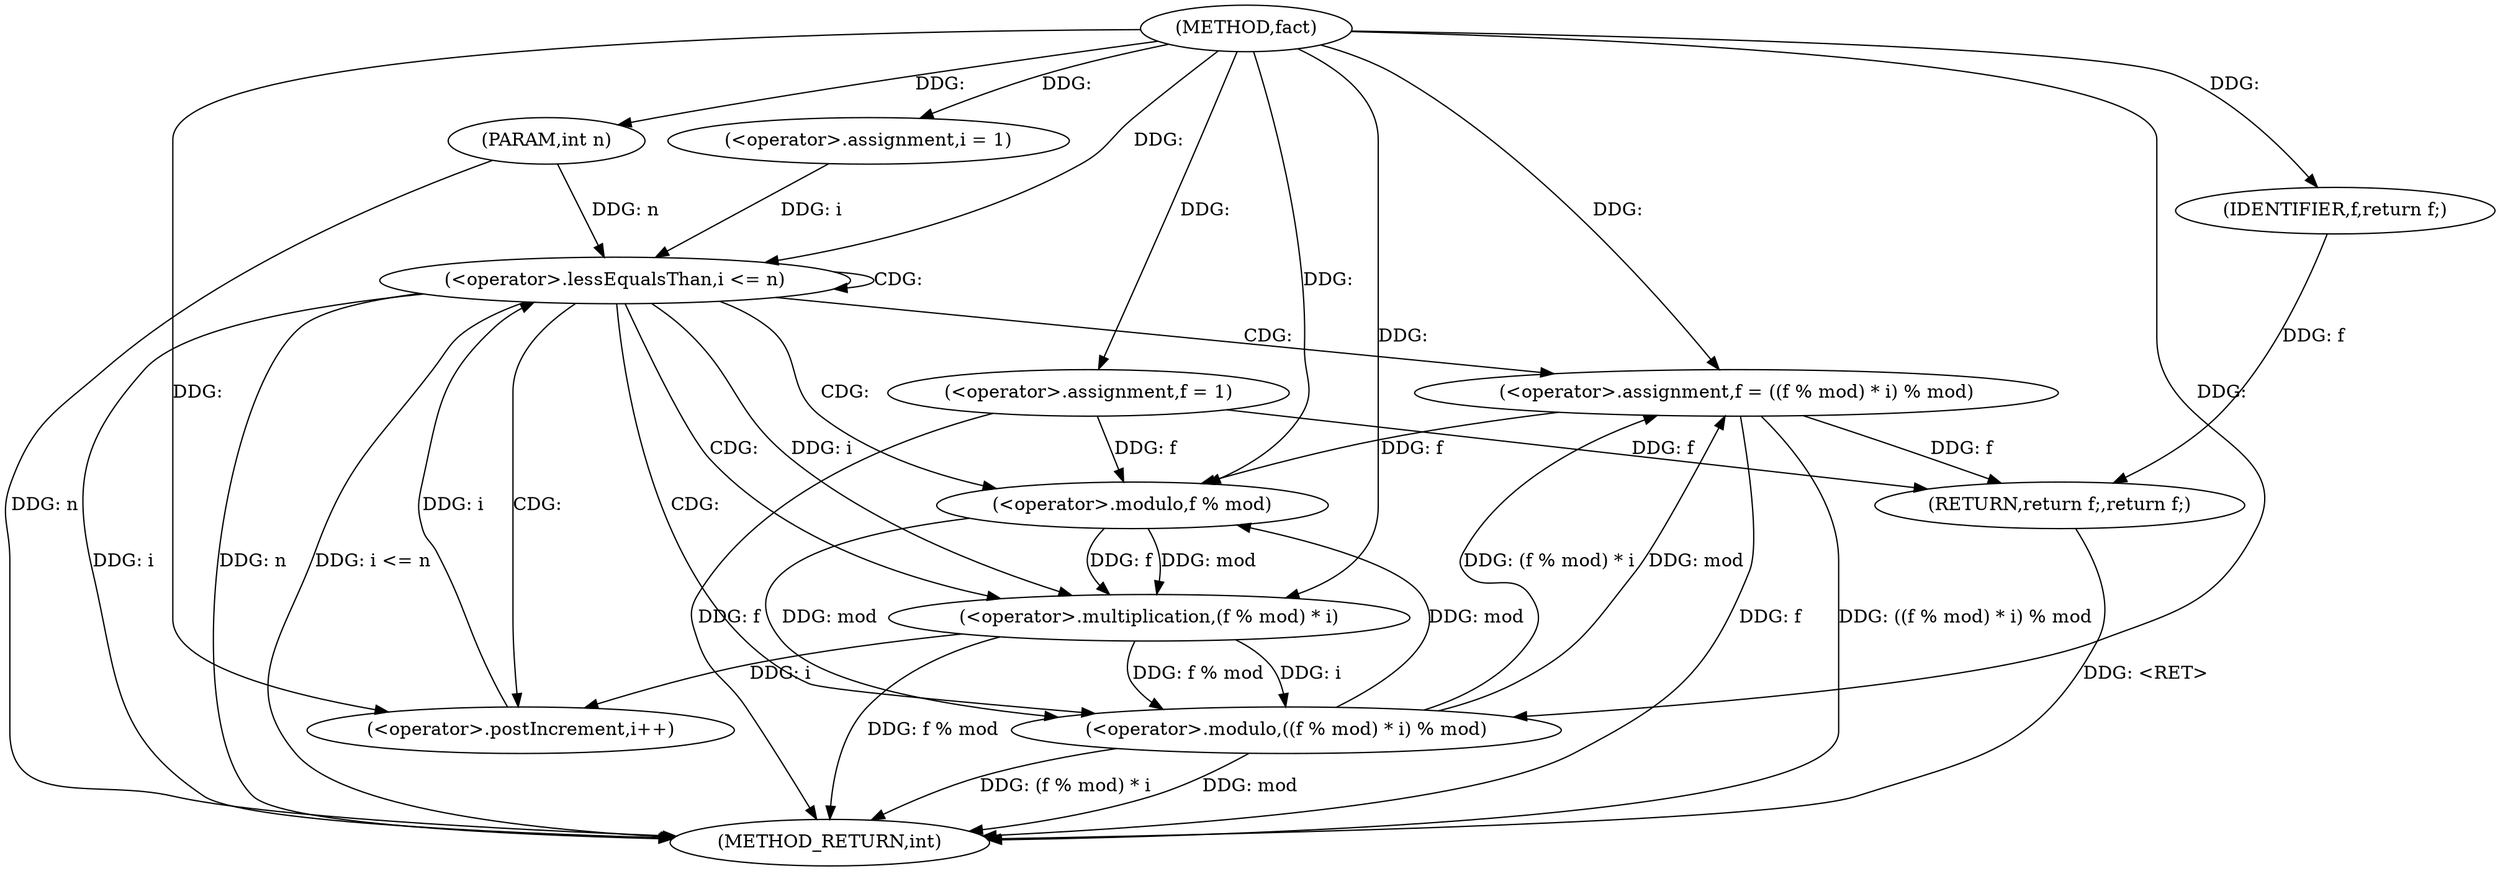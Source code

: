 digraph "fact" {  
"1000509" [label = "(METHOD,fact)" ]
"1000537" [label = "(METHOD_RETURN,int)" ]
"1000510" [label = "(PARAM,int n)" ]
"1000513" [label = "(<operator>.assignment,f = 1)" ]
"1000535" [label = "(RETURN,return f;,return f;)" ]
"1000518" [label = "(<operator>.assignment,i = 1)" ]
"1000521" [label = "(<operator>.lessEqualsThan,i <= n)" ]
"1000524" [label = "(<operator>.postIncrement,i++)" ]
"1000526" [label = "(<operator>.assignment,f = ((f % mod) * i) % mod)" ]
"1000536" [label = "(IDENTIFIER,f,return f;)" ]
"1000528" [label = "(<operator>.modulo,((f % mod) * i) % mod)" ]
"1000529" [label = "(<operator>.multiplication,(f % mod) * i)" ]
"1000530" [label = "(<operator>.modulo,f % mod)" ]
  "1000510" -> "1000537"  [ label = "DDG: n"] 
  "1000513" -> "1000537"  [ label = "DDG: f"] 
  "1000521" -> "1000537"  [ label = "DDG: i"] 
  "1000521" -> "1000537"  [ label = "DDG: n"] 
  "1000521" -> "1000537"  [ label = "DDG: i <= n"] 
  "1000526" -> "1000537"  [ label = "DDG: f"] 
  "1000529" -> "1000537"  [ label = "DDG: f % mod"] 
  "1000528" -> "1000537"  [ label = "DDG: (f % mod) * i"] 
  "1000528" -> "1000537"  [ label = "DDG: mod"] 
  "1000526" -> "1000537"  [ label = "DDG: ((f % mod) * i) % mod"] 
  "1000535" -> "1000537"  [ label = "DDG: <RET>"] 
  "1000509" -> "1000510"  [ label = "DDG: "] 
  "1000509" -> "1000513"  [ label = "DDG: "] 
  "1000536" -> "1000535"  [ label = "DDG: f"] 
  "1000513" -> "1000535"  [ label = "DDG: f"] 
  "1000526" -> "1000535"  [ label = "DDG: f"] 
  "1000509" -> "1000518"  [ label = "DDG: "] 
  "1000528" -> "1000526"  [ label = "DDG: (f % mod) * i"] 
  "1000528" -> "1000526"  [ label = "DDG: mod"] 
  "1000509" -> "1000536"  [ label = "DDG: "] 
  "1000518" -> "1000521"  [ label = "DDG: i"] 
  "1000524" -> "1000521"  [ label = "DDG: i"] 
  "1000509" -> "1000521"  [ label = "DDG: "] 
  "1000510" -> "1000521"  [ label = "DDG: n"] 
  "1000529" -> "1000524"  [ label = "DDG: i"] 
  "1000509" -> "1000524"  [ label = "DDG: "] 
  "1000509" -> "1000526"  [ label = "DDG: "] 
  "1000529" -> "1000528"  [ label = "DDG: i"] 
  "1000529" -> "1000528"  [ label = "DDG: f % mod"] 
  "1000530" -> "1000528"  [ label = "DDG: mod"] 
  "1000509" -> "1000528"  [ label = "DDG: "] 
  "1000530" -> "1000529"  [ label = "DDG: mod"] 
  "1000530" -> "1000529"  [ label = "DDG: f"] 
  "1000521" -> "1000529"  [ label = "DDG: i"] 
  "1000509" -> "1000529"  [ label = "DDG: "] 
  "1000513" -> "1000530"  [ label = "DDG: f"] 
  "1000526" -> "1000530"  [ label = "DDG: f"] 
  "1000509" -> "1000530"  [ label = "DDG: "] 
  "1000528" -> "1000530"  [ label = "DDG: mod"] 
  "1000521" -> "1000526"  [ label = "CDG: "] 
  "1000521" -> "1000524"  [ label = "CDG: "] 
  "1000521" -> "1000528"  [ label = "CDG: "] 
  "1000521" -> "1000529"  [ label = "CDG: "] 
  "1000521" -> "1000530"  [ label = "CDG: "] 
  "1000521" -> "1000521"  [ label = "CDG: "] 
}

